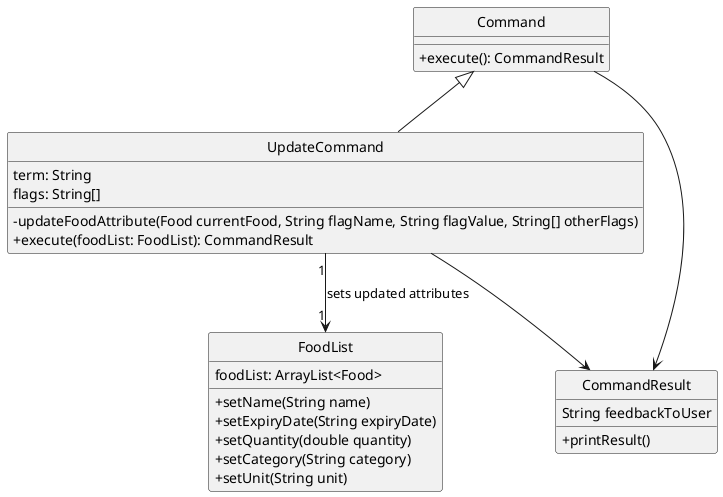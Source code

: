 @startuml
hide circle
skinparam classAttributeIconSize 0

Command <|-- UpdateCommand
class Command {
    +execute(): CommandResult
}

class CommandResult {
    String feedbackToUser
    +printResult()
}
class UpdateCommand {
    term: String
    flags: String[]
    -updateFoodAttribute(Food currentFood, String flagName, String flagValue, String[] otherFlags)
    +execute(foodList: FoodList): CommandResult
}


UpdateCommand "1" --> "1" FoodList: sets updated attributes
Command  --> CommandResult
UpdateCommand  --> CommandResult

class FoodList {
    foodList: ArrayList<Food>
    +setName(String name)
    +setExpiryDate(String expiryDate)
    +setQuantity(double quantity)
    +setCategory(String category)
    +setUnit(String unit)
}
@enduml